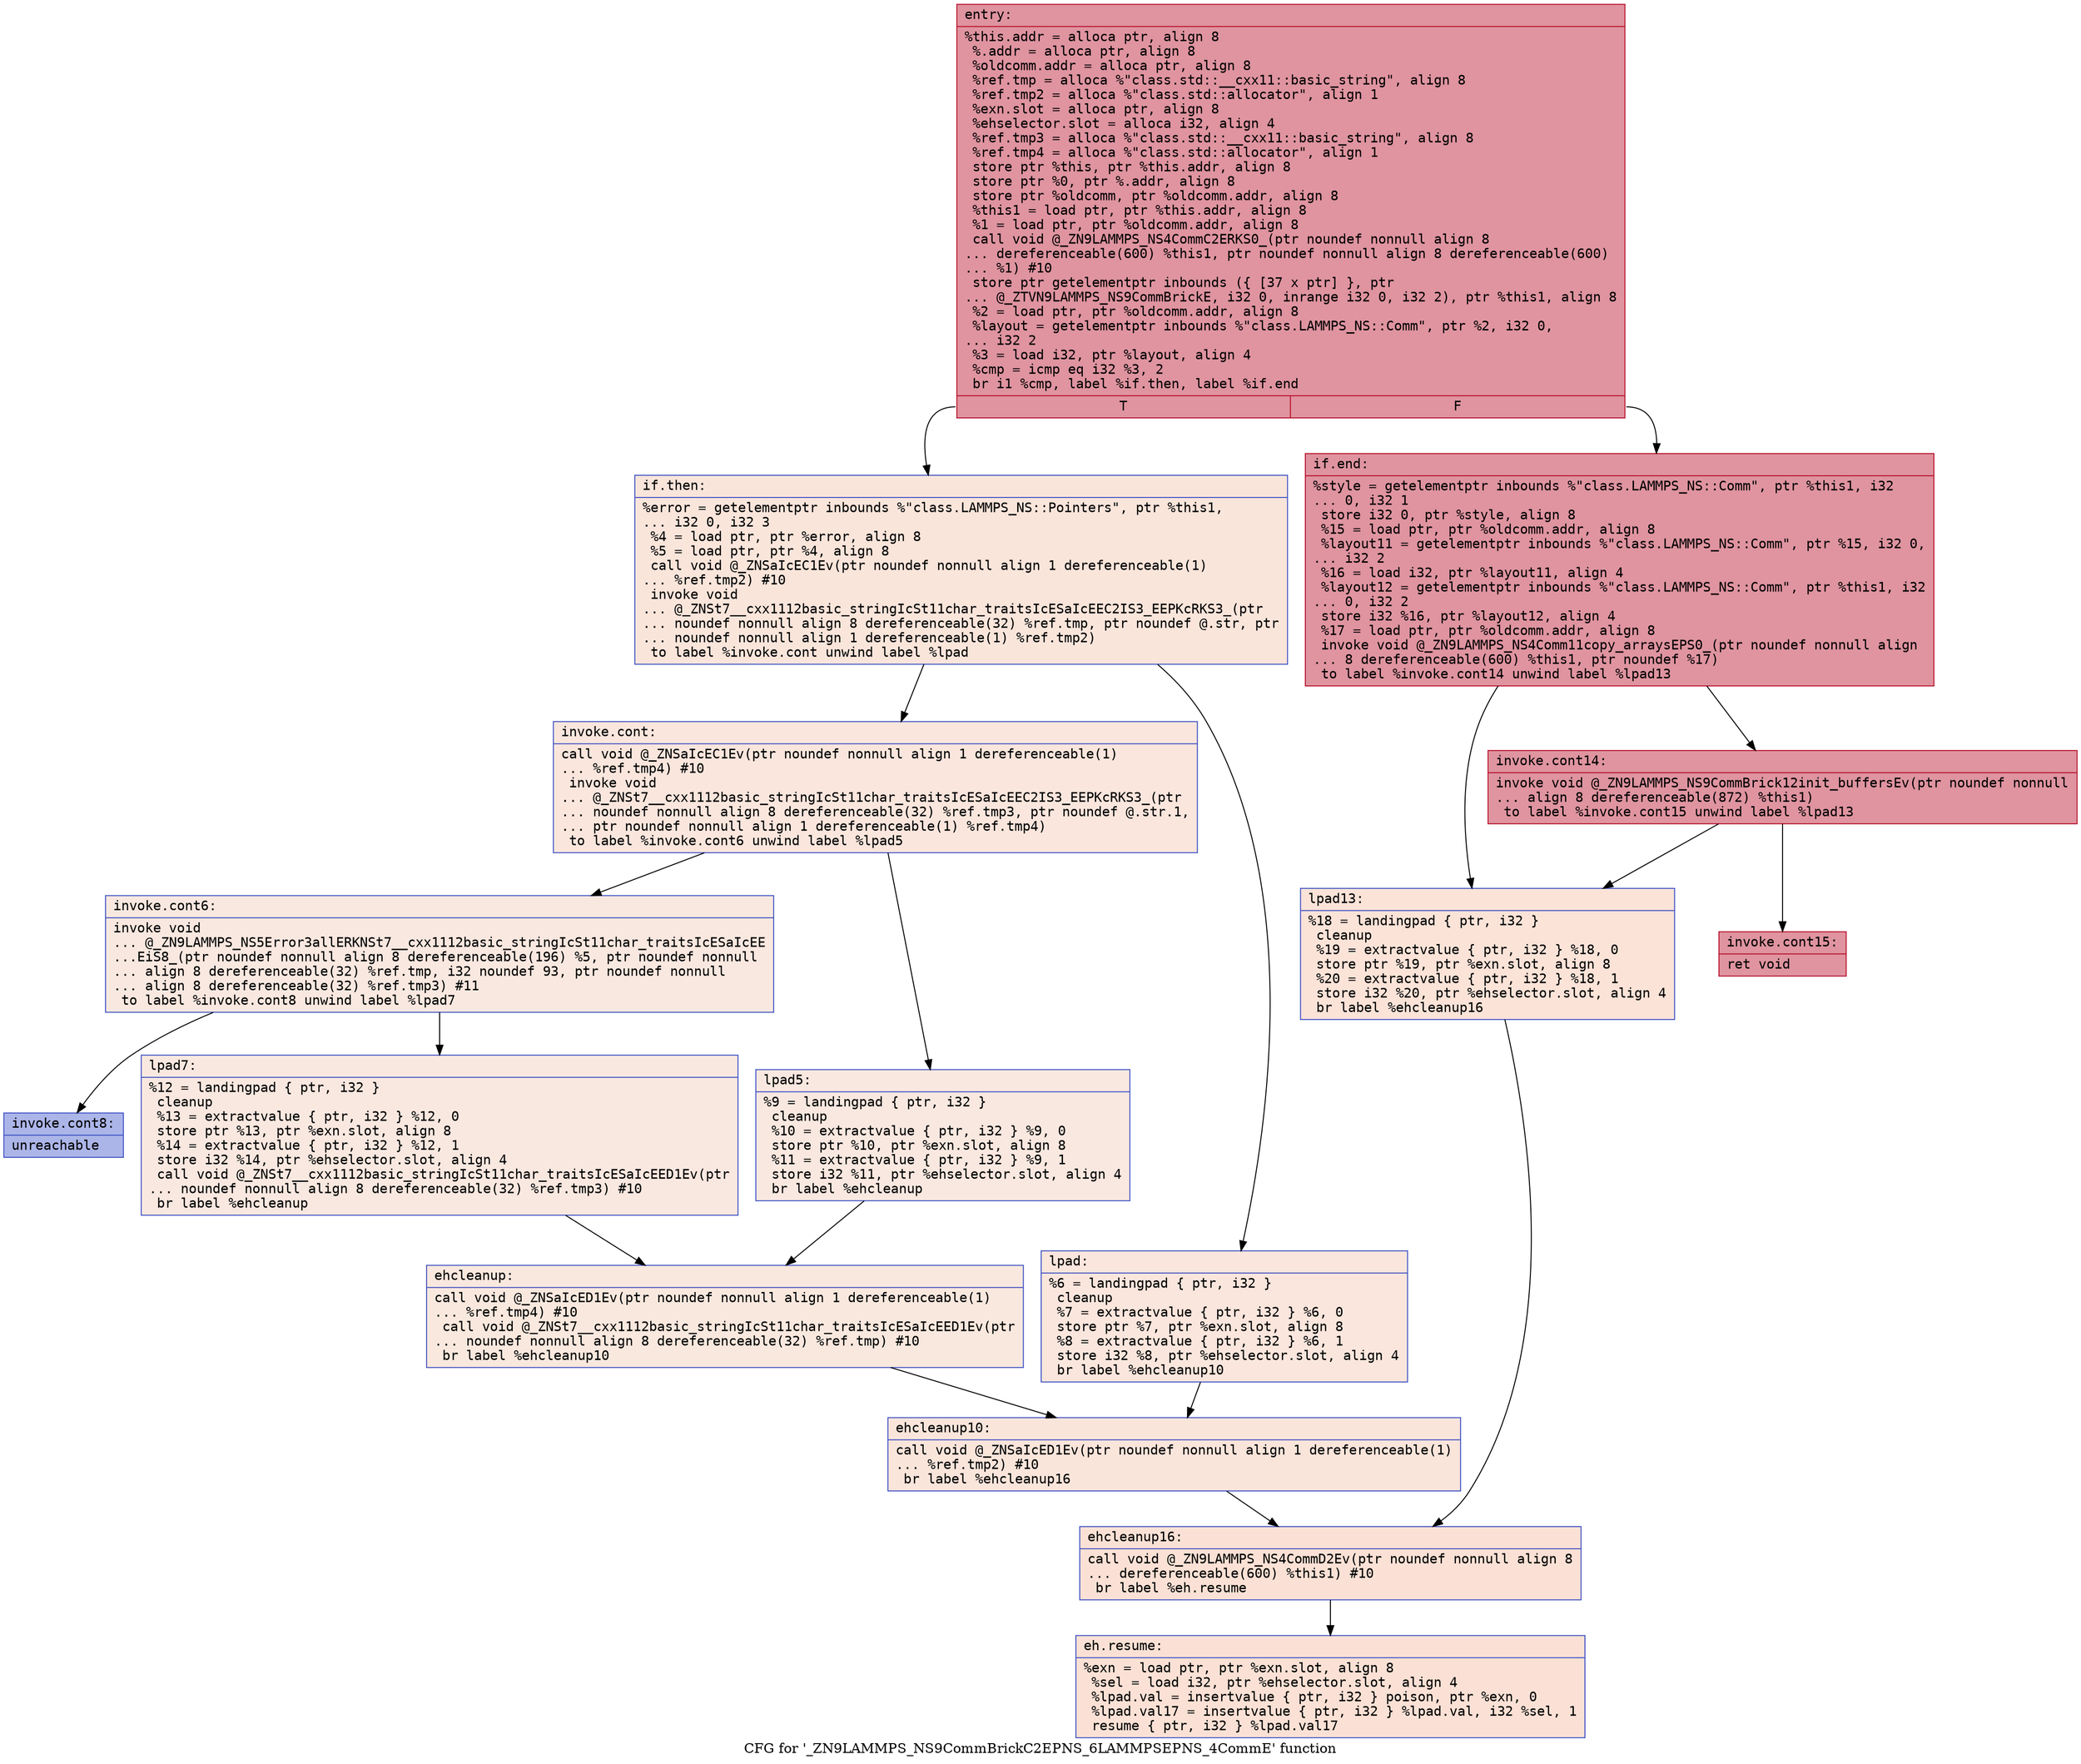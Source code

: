 digraph "CFG for '_ZN9LAMMPS_NS9CommBrickC2EPNS_6LAMMPSEPNS_4CommE' function" {
	label="CFG for '_ZN9LAMMPS_NS9CommBrickC2EPNS_6LAMMPSEPNS_4CommE' function";

	Node0x561fb2f3a580 [shape=record,color="#b70d28ff", style=filled, fillcolor="#b70d2870" fontname="Courier",label="{entry:\l|  %this.addr = alloca ptr, align 8\l  %.addr = alloca ptr, align 8\l  %oldcomm.addr = alloca ptr, align 8\l  %ref.tmp = alloca %\"class.std::__cxx11::basic_string\", align 8\l  %ref.tmp2 = alloca %\"class.std::allocator\", align 1\l  %exn.slot = alloca ptr, align 8\l  %ehselector.slot = alloca i32, align 4\l  %ref.tmp3 = alloca %\"class.std::__cxx11::basic_string\", align 8\l  %ref.tmp4 = alloca %\"class.std::allocator\", align 1\l  store ptr %this, ptr %this.addr, align 8\l  store ptr %0, ptr %.addr, align 8\l  store ptr %oldcomm, ptr %oldcomm.addr, align 8\l  %this1 = load ptr, ptr %this.addr, align 8\l  %1 = load ptr, ptr %oldcomm.addr, align 8\l  call void @_ZN9LAMMPS_NS4CommC2ERKS0_(ptr noundef nonnull align 8\l... dereferenceable(600) %this1, ptr noundef nonnull align 8 dereferenceable(600)\l... %1) #10\l  store ptr getelementptr inbounds (\{ [37 x ptr] \}, ptr\l... @_ZTVN9LAMMPS_NS9CommBrickE, i32 0, inrange i32 0, i32 2), ptr %this1, align 8\l  %2 = load ptr, ptr %oldcomm.addr, align 8\l  %layout = getelementptr inbounds %\"class.LAMMPS_NS::Comm\", ptr %2, i32 0,\l... i32 2\l  %3 = load i32, ptr %layout, align 4\l  %cmp = icmp eq i32 %3, 2\l  br i1 %cmp, label %if.then, label %if.end\l|{<s0>T|<s1>F}}"];
	Node0x561fb2f3a580:s0 -> Node0x561fb2f3b540[tooltip="entry -> if.then\nProbability 0.00%" ];
	Node0x561fb2f3a580:s1 -> Node0x561fb2f3b5b0[tooltip="entry -> if.end\nProbability 100.00%" ];
	Node0x561fb2f3b540 [shape=record,color="#3d50c3ff", style=filled, fillcolor="#f4c5ad70" fontname="Courier",label="{if.then:\l|  %error = getelementptr inbounds %\"class.LAMMPS_NS::Pointers\", ptr %this1,\l... i32 0, i32 3\l  %4 = load ptr, ptr %error, align 8\l  %5 = load ptr, ptr %4, align 8\l  call void @_ZNSaIcEC1Ev(ptr noundef nonnull align 1 dereferenceable(1)\l... %ref.tmp2) #10\l  invoke void\l... @_ZNSt7__cxx1112basic_stringIcSt11char_traitsIcESaIcEEC2IS3_EEPKcRKS3_(ptr\l... noundef nonnull align 8 dereferenceable(32) %ref.tmp, ptr noundef @.str, ptr\l... noundef nonnull align 1 dereferenceable(1) %ref.tmp2)\l          to label %invoke.cont unwind label %lpad\l}"];
	Node0x561fb2f3b540 -> Node0x561fb2f3bab0[tooltip="if.then -> invoke.cont\nProbability 50.00%" ];
	Node0x561fb2f3b540 -> Node0x561fb2f3bb00[tooltip="if.then -> lpad\nProbability 50.00%" ];
	Node0x561fb2f3bab0 [shape=record,color="#3d50c3ff", style=filled, fillcolor="#f3c7b170" fontname="Courier",label="{invoke.cont:\l|  call void @_ZNSaIcEC1Ev(ptr noundef nonnull align 1 dereferenceable(1)\l... %ref.tmp4) #10\l  invoke void\l... @_ZNSt7__cxx1112basic_stringIcSt11char_traitsIcESaIcEEC2IS3_EEPKcRKS3_(ptr\l... noundef nonnull align 8 dereferenceable(32) %ref.tmp3, ptr noundef @.str.1,\l... ptr noundef nonnull align 1 dereferenceable(1) %ref.tmp4)\l          to label %invoke.cont6 unwind label %lpad5\l}"];
	Node0x561fb2f3bab0 -> Node0x561fb2f3be60[tooltip="invoke.cont -> invoke.cont6\nProbability 50.00%" ];
	Node0x561fb2f3bab0 -> Node0x561fb2f3beb0[tooltip="invoke.cont -> lpad5\nProbability 50.00%" ];
	Node0x561fb2f3be60 [shape=record,color="#3d50c3ff", style=filled, fillcolor="#f1ccb870" fontname="Courier",label="{invoke.cont6:\l|  invoke void\l... @_ZN9LAMMPS_NS5Error3allERKNSt7__cxx1112basic_stringIcSt11char_traitsIcESaIcEE\l...EiS8_(ptr noundef nonnull align 8 dereferenceable(196) %5, ptr noundef nonnull\l... align 8 dereferenceable(32) %ref.tmp, i32 noundef 93, ptr noundef nonnull\l... align 8 dereferenceable(32) %ref.tmp3) #11\l          to label %invoke.cont8 unwind label %lpad7\l}"];
	Node0x561fb2f3be60 -> Node0x561fb2f3be10[tooltip="invoke.cont6 -> invoke.cont8\nProbability 0.00%" ];
	Node0x561fb2f3be60 -> Node0x561fb2f3c110[tooltip="invoke.cont6 -> lpad7\nProbability 100.00%" ];
	Node0x561fb2f3be10 [shape=record,color="#3d50c3ff", style=filled, fillcolor="#4358cb70" fontname="Courier",label="{invoke.cont8:\l|  unreachable\l}"];
	Node0x561fb2f3bb00 [shape=record,color="#3d50c3ff", style=filled, fillcolor="#f3c7b170" fontname="Courier",label="{lpad:\l|  %6 = landingpad \{ ptr, i32 \}\l          cleanup\l  %7 = extractvalue \{ ptr, i32 \} %6, 0\l  store ptr %7, ptr %exn.slot, align 8\l  %8 = extractvalue \{ ptr, i32 \} %6, 1\l  store i32 %8, ptr %ehselector.slot, align 4\l  br label %ehcleanup10\l}"];
	Node0x561fb2f3bb00 -> Node0x561fb2f3c7b0[tooltip="lpad -> ehcleanup10\nProbability 100.00%" ];
	Node0x561fb2f3beb0 [shape=record,color="#3d50c3ff", style=filled, fillcolor="#f1ccb870" fontname="Courier",label="{lpad5:\l|  %9 = landingpad \{ ptr, i32 \}\l          cleanup\l  %10 = extractvalue \{ ptr, i32 \} %9, 0\l  store ptr %10, ptr %exn.slot, align 8\l  %11 = extractvalue \{ ptr, i32 \} %9, 1\l  store i32 %11, ptr %ehselector.slot, align 4\l  br label %ehcleanup\l}"];
	Node0x561fb2f3beb0 -> Node0x561fb2f3cc80[tooltip="lpad5 -> ehcleanup\nProbability 100.00%" ];
	Node0x561fb2f3c110 [shape=record,color="#3d50c3ff", style=filled, fillcolor="#f1ccb870" fontname="Courier",label="{lpad7:\l|  %12 = landingpad \{ ptr, i32 \}\l          cleanup\l  %13 = extractvalue \{ ptr, i32 \} %12, 0\l  store ptr %13, ptr %exn.slot, align 8\l  %14 = extractvalue \{ ptr, i32 \} %12, 1\l  store i32 %14, ptr %ehselector.slot, align 4\l  call void @_ZNSt7__cxx1112basic_stringIcSt11char_traitsIcESaIcEED1Ev(ptr\l... noundef nonnull align 8 dereferenceable(32) %ref.tmp3) #10\l  br label %ehcleanup\l}"];
	Node0x561fb2f3c110 -> Node0x561fb2f3cc80[tooltip="lpad7 -> ehcleanup\nProbability 100.00%" ];
	Node0x561fb2f3cc80 [shape=record,color="#3d50c3ff", style=filled, fillcolor="#f2cab570" fontname="Courier",label="{ehcleanup:\l|  call void @_ZNSaIcED1Ev(ptr noundef nonnull align 1 dereferenceable(1)\l... %ref.tmp4) #10\l  call void @_ZNSt7__cxx1112basic_stringIcSt11char_traitsIcESaIcEED1Ev(ptr\l... noundef nonnull align 8 dereferenceable(32) %ref.tmp) #10\l  br label %ehcleanup10\l}"];
	Node0x561fb2f3cc80 -> Node0x561fb2f3c7b0[tooltip="ehcleanup -> ehcleanup10\nProbability 100.00%" ];
	Node0x561fb2f3c7b0 [shape=record,color="#3d50c3ff", style=filled, fillcolor="#f4c5ad70" fontname="Courier",label="{ehcleanup10:\l|  call void @_ZNSaIcED1Ev(ptr noundef nonnull align 1 dereferenceable(1)\l... %ref.tmp2) #10\l  br label %ehcleanup16\l}"];
	Node0x561fb2f3c7b0 -> Node0x561fb2f3d6e0[tooltip="ehcleanup10 -> ehcleanup16\nProbability 100.00%" ];
	Node0x561fb2f3b5b0 [shape=record,color="#b70d28ff", style=filled, fillcolor="#b70d2870" fontname="Courier",label="{if.end:\l|  %style = getelementptr inbounds %\"class.LAMMPS_NS::Comm\", ptr %this1, i32\l... 0, i32 1\l  store i32 0, ptr %style, align 8\l  %15 = load ptr, ptr %oldcomm.addr, align 8\l  %layout11 = getelementptr inbounds %\"class.LAMMPS_NS::Comm\", ptr %15, i32 0,\l... i32 2\l  %16 = load i32, ptr %layout11, align 4\l  %layout12 = getelementptr inbounds %\"class.LAMMPS_NS::Comm\", ptr %this1, i32\l... 0, i32 2\l  store i32 %16, ptr %layout12, align 4\l  %17 = load ptr, ptr %oldcomm.addr, align 8\l  invoke void @_ZN9LAMMPS_NS4Comm11copy_arraysEPS0_(ptr noundef nonnull align\l... 8 dereferenceable(600) %this1, ptr noundef %17)\l          to label %invoke.cont14 unwind label %lpad13\l}"];
	Node0x561fb2f3b5b0 -> Node0x561fb2f3dd30[tooltip="if.end -> invoke.cont14\nProbability 100.00%" ];
	Node0x561fb2f3b5b0 -> Node0x561fb2f3ddb0[tooltip="if.end -> lpad13\nProbability 0.00%" ];
	Node0x561fb2f3dd30 [shape=record,color="#b70d28ff", style=filled, fillcolor="#b70d2870" fontname="Courier",label="{invoke.cont14:\l|  invoke void @_ZN9LAMMPS_NS9CommBrick12init_buffersEv(ptr noundef nonnull\l... align 8 dereferenceable(872) %this1)\l          to label %invoke.cont15 unwind label %lpad13\l}"];
	Node0x561fb2f3dd30 -> Node0x561fb2f3e120[tooltip="invoke.cont14 -> invoke.cont15\nProbability 100.00%" ];
	Node0x561fb2f3dd30 -> Node0x561fb2f3ddb0[tooltip="invoke.cont14 -> lpad13\nProbability 0.00%" ];
	Node0x561fb2f3e120 [shape=record,color="#b70d28ff", style=filled, fillcolor="#b70d2870" fontname="Courier",label="{invoke.cont15:\l|  ret void\l}"];
	Node0x561fb2f3ddb0 [shape=record,color="#3d50c3ff", style=filled, fillcolor="#f6bfa670" fontname="Courier",label="{lpad13:\l|  %18 = landingpad \{ ptr, i32 \}\l          cleanup\l  %19 = extractvalue \{ ptr, i32 \} %18, 0\l  store ptr %19, ptr %exn.slot, align 8\l  %20 = extractvalue \{ ptr, i32 \} %18, 1\l  store i32 %20, ptr %ehselector.slot, align 4\l  br label %ehcleanup16\l}"];
	Node0x561fb2f3ddb0 -> Node0x561fb2f3d6e0[tooltip="lpad13 -> ehcleanup16\nProbability 100.00%" ];
	Node0x561fb2f3d6e0 [shape=record,color="#3d50c3ff", style=filled, fillcolor="#f7bca170" fontname="Courier",label="{ehcleanup16:\l|  call void @_ZN9LAMMPS_NS4CommD2Ev(ptr noundef nonnull align 8\l... dereferenceable(600) %this1) #10\l  br label %eh.resume\l}"];
	Node0x561fb2f3d6e0 -> Node0x561fb2f3e650[tooltip="ehcleanup16 -> eh.resume\nProbability 100.00%" ];
	Node0x561fb2f3e650 [shape=record,color="#3d50c3ff", style=filled, fillcolor="#f7bca170" fontname="Courier",label="{eh.resume:\l|  %exn = load ptr, ptr %exn.slot, align 8\l  %sel = load i32, ptr %ehselector.slot, align 4\l  %lpad.val = insertvalue \{ ptr, i32 \} poison, ptr %exn, 0\l  %lpad.val17 = insertvalue \{ ptr, i32 \} %lpad.val, i32 %sel, 1\l  resume \{ ptr, i32 \} %lpad.val17\l}"];
}
